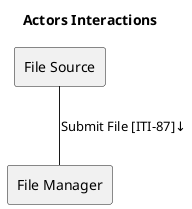 @startuml
title Actors Interactions
agent "File Source" as FileSource
agent "File Manager" as FileManager
FileSource -- FileManager : "Submit File [ITI-87]↓"
@enduml